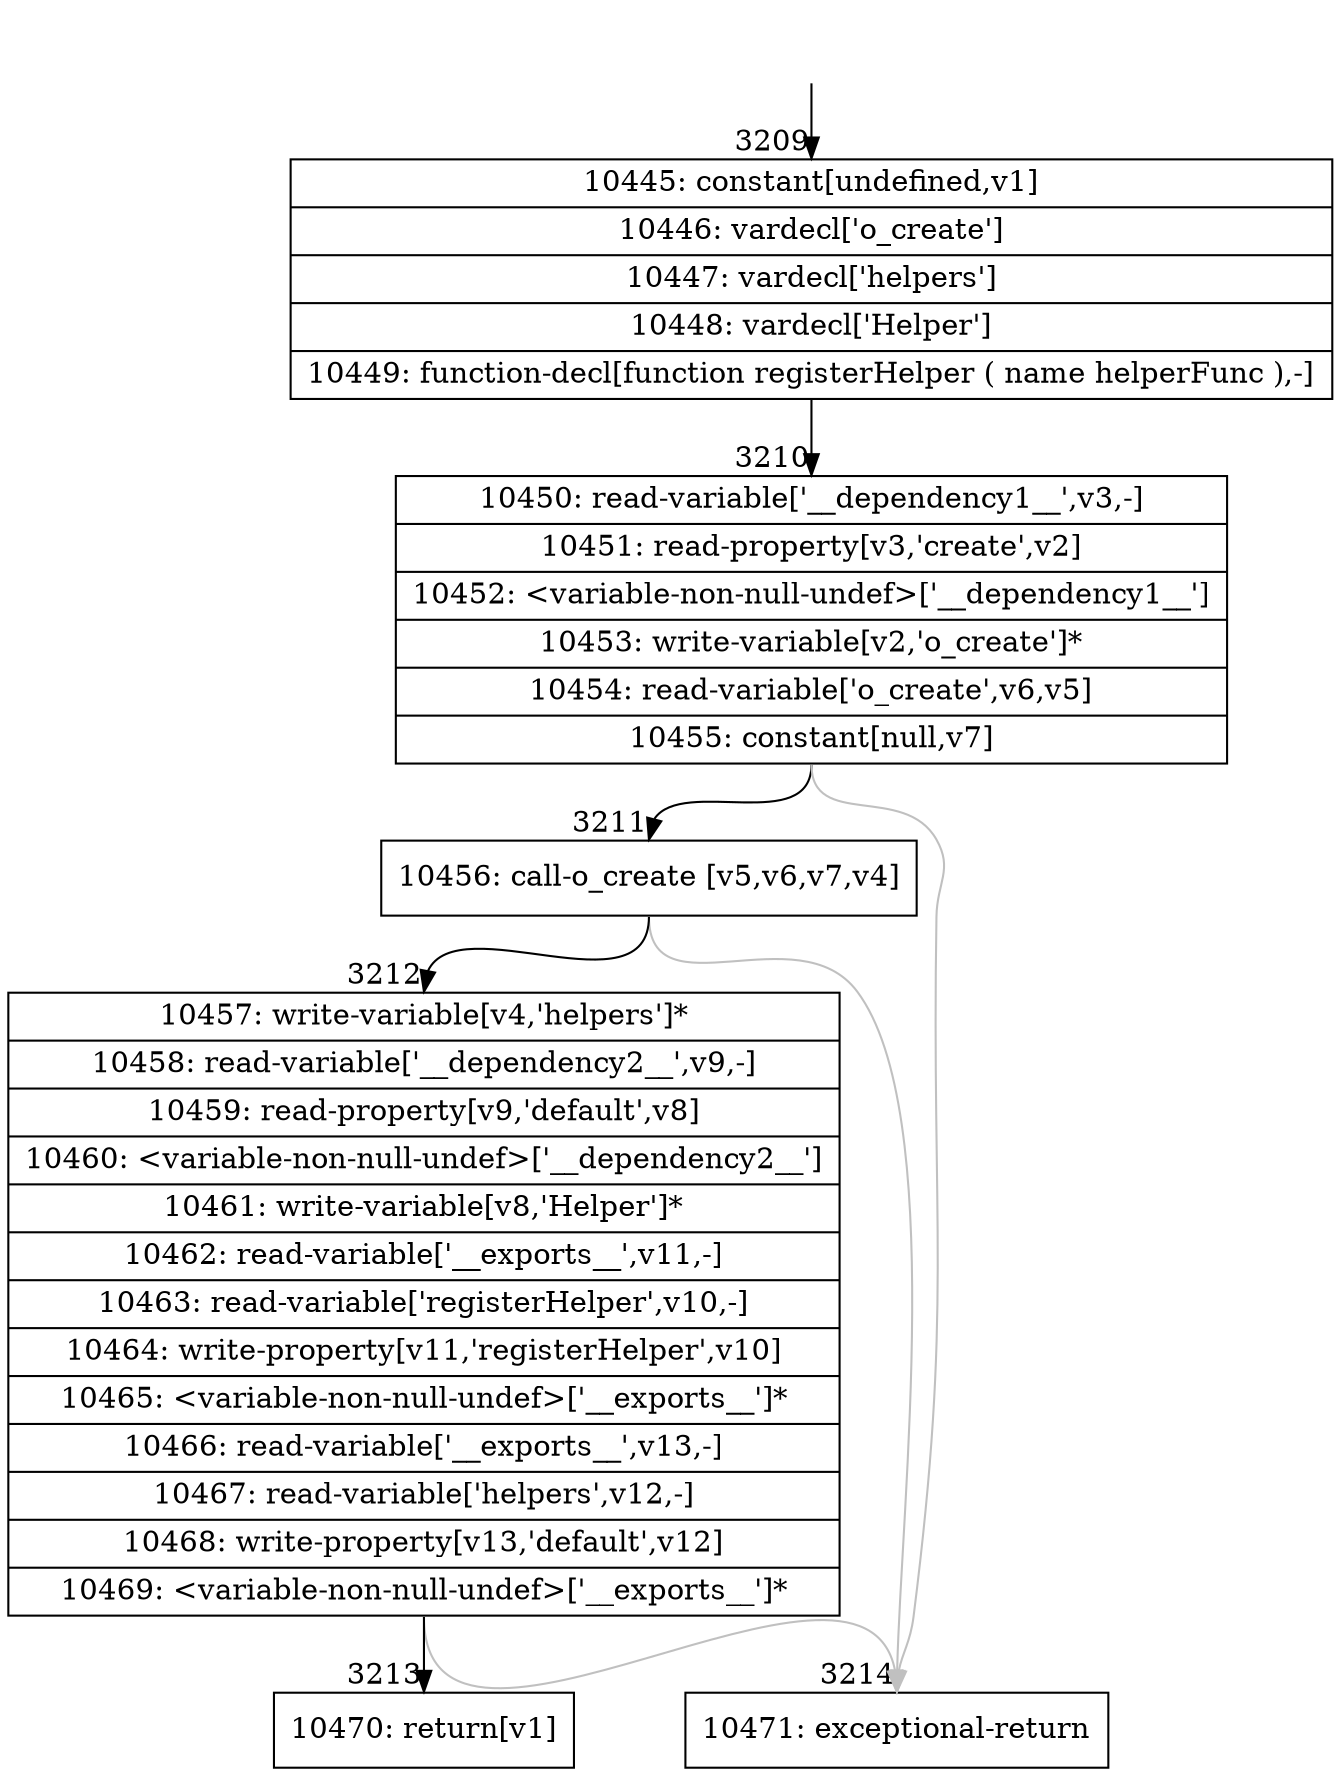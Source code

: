 digraph {
rankdir="TD"
BB_entry256[shape=none,label=""];
BB_entry256 -> BB3209 [tailport=s, headport=n, headlabel="    3209"]
BB3209 [shape=record label="{10445: constant[undefined,v1]|10446: vardecl['o_create']|10447: vardecl['helpers']|10448: vardecl['Helper']|10449: function-decl[function registerHelper ( name helperFunc ),-]}" ] 
BB3209 -> BB3210 [tailport=s, headport=n, headlabel="      3210"]
BB3210 [shape=record label="{10450: read-variable['__dependency1__',v3,-]|10451: read-property[v3,'create',v2]|10452: \<variable-non-null-undef\>['__dependency1__']|10453: write-variable[v2,'o_create']*|10454: read-variable['o_create',v6,v5]|10455: constant[null,v7]}" ] 
BB3210 -> BB3211 [tailport=s, headport=n, headlabel="      3211"]
BB3210 -> BB3214 [tailport=s, headport=n, color=gray, headlabel="      3214"]
BB3211 [shape=record label="{10456: call-o_create [v5,v6,v7,v4]}" ] 
BB3211 -> BB3212 [tailport=s, headport=n, headlabel="      3212"]
BB3211 -> BB3214 [tailport=s, headport=n, color=gray]
BB3212 [shape=record label="{10457: write-variable[v4,'helpers']*|10458: read-variable['__dependency2__',v9,-]|10459: read-property[v9,'default',v8]|10460: \<variable-non-null-undef\>['__dependency2__']|10461: write-variable[v8,'Helper']*|10462: read-variable['__exports__',v11,-]|10463: read-variable['registerHelper',v10,-]|10464: write-property[v11,'registerHelper',v10]|10465: \<variable-non-null-undef\>['__exports__']*|10466: read-variable['__exports__',v13,-]|10467: read-variable['helpers',v12,-]|10468: write-property[v13,'default',v12]|10469: \<variable-non-null-undef\>['__exports__']*}" ] 
BB3212 -> BB3213 [tailport=s, headport=n, headlabel="      3213"]
BB3212 -> BB3214 [tailport=s, headport=n, color=gray]
BB3213 [shape=record label="{10470: return[v1]}" ] 
BB3214 [shape=record label="{10471: exceptional-return}" ] 
//#$~ 5384
}
